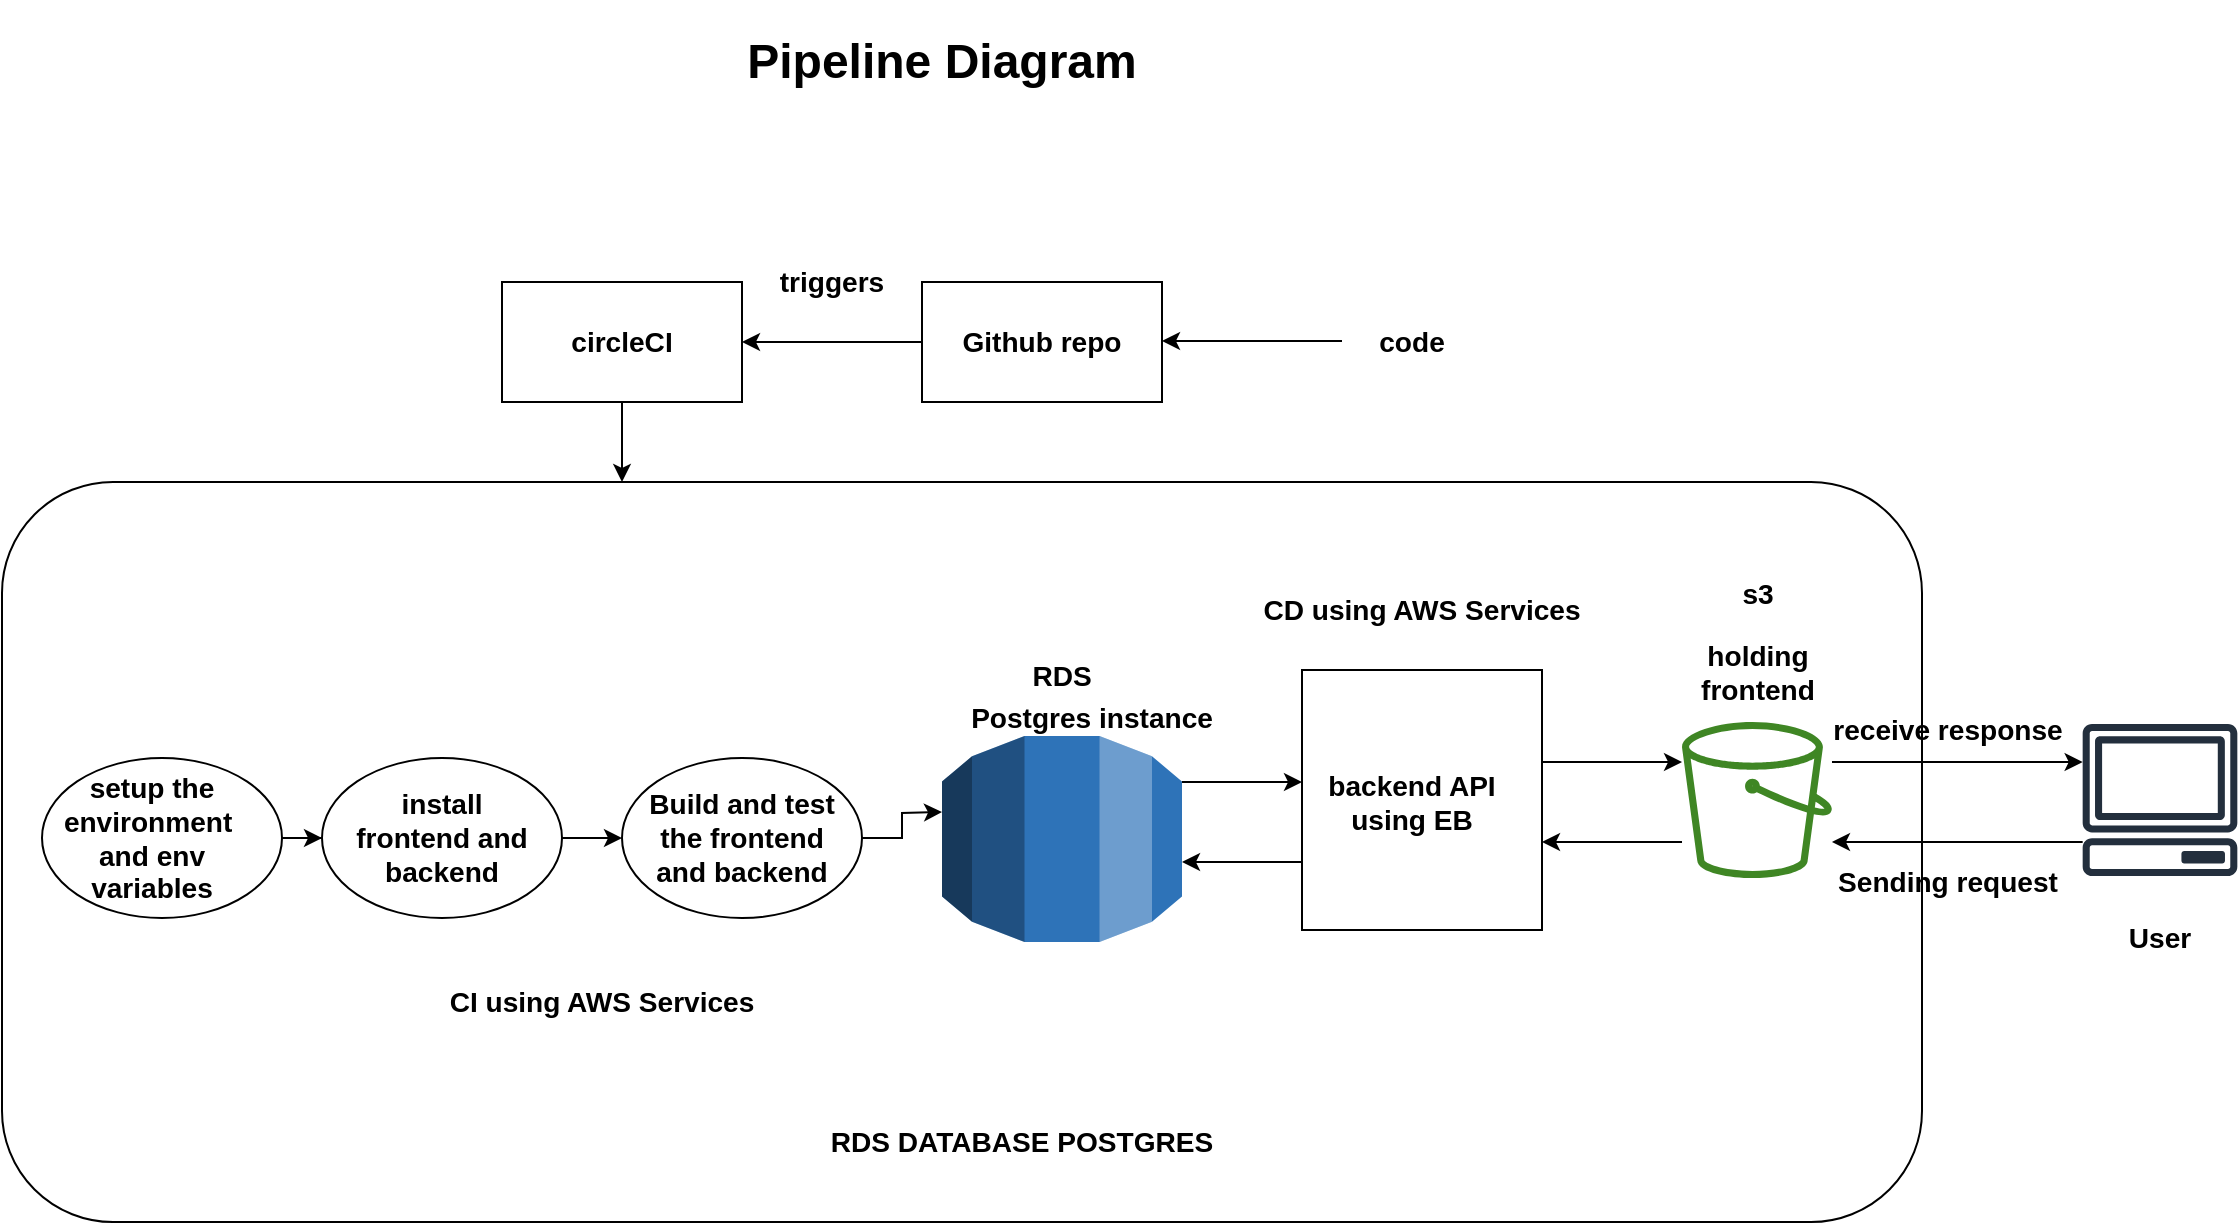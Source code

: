 <mxfile version="20.0.4" type="device"><diagram id="Ht1M8jgEwFfnCIfOTk4-" name="Page-1"><mxGraphModel dx="1422" dy="762" grid="1" gridSize="10" guides="1" tooltips="1" connect="1" arrows="1" fold="1" page="1" pageScale="1" pageWidth="1169" pageHeight="827" math="0" shadow="0"><root><mxCell id="0"/><mxCell id="1" parent="0"/><mxCell id="8sW8e5TQIZ2qpabN2PtX-10" value="" style="rounded=1;whiteSpace=wrap;html=1;fontSize=16;" parent="1" vertex="1"><mxGeometry x="30" y="290" width="960" height="370" as="geometry"/></mxCell><mxCell id="8sW8e5TQIZ2qpabN2PtX-2" value="&lt;h3 style=&quot;line-height: 1.2;&quot;&gt;RDS DATABASE POSTGRES&lt;/h3&gt;" style="text;html=1;strokeColor=none;fillColor=none;align=center;verticalAlign=middle;whiteSpace=wrap;rounded=0;" parent="1" vertex="1"><mxGeometry x="420" y="590" width="240" height="60" as="geometry"/></mxCell><mxCell id="8sW8e5TQIZ2qpabN2PtX-27" value="&lt;h1 style=&quot;line-height: 1.2;&quot;&gt;Pipeline Diagram&lt;/h1&gt;" style="text;html=1;strokeColor=none;fillColor=none;align=center;verticalAlign=middle;whiteSpace=wrap;rounded=0;" parent="1" vertex="1"><mxGeometry x="400" y="50" width="200" height="60" as="geometry"/></mxCell><mxCell id="KIfLOAiy_8LsxTz2Y6lN-1" value="" style="rounded=0;whiteSpace=wrap;html=1;" vertex="1" parent="1"><mxGeometry x="490" y="190" width="120" height="60" as="geometry"/></mxCell><mxCell id="KIfLOAiy_8LsxTz2Y6lN-2" value="" style="rounded=0;whiteSpace=wrap;html=1;" vertex="1" parent="1"><mxGeometry x="280" y="190" width="120" height="60" as="geometry"/></mxCell><mxCell id="KIfLOAiy_8LsxTz2Y6lN-27" value="" style="edgeStyle=orthogonalEdgeStyle;rounded=0;orthogonalLoop=1;jettySize=auto;html=1;" edge="1" parent="1" target="KIfLOAiy_8LsxTz2Y6lN-4"><mxGeometry relative="1" as="geometry"><mxPoint x="620" y="440" as="sourcePoint"/><Array as="points"><mxPoint x="670" y="440"/><mxPoint x="670" y="440"/></Array></mxGeometry></mxCell><mxCell id="KIfLOAiy_8LsxTz2Y6lN-25" value="" style="edgeStyle=orthogonalEdgeStyle;rounded=0;orthogonalLoop=1;jettySize=auto;html=1;" edge="1" parent="1" source="KIfLOAiy_8LsxTz2Y6lN-4" target="KIfLOAiy_8LsxTz2Y6lN-6"><mxGeometry relative="1" as="geometry"><Array as="points"><mxPoint x="840" y="430"/><mxPoint x="840" y="430"/></Array></mxGeometry></mxCell><mxCell id="KIfLOAiy_8LsxTz2Y6lN-28" value="" style="edgeStyle=orthogonalEdgeStyle;rounded=0;orthogonalLoop=1;jettySize=auto;html=1;" edge="1" parent="1" source="KIfLOAiy_8LsxTz2Y6lN-4"><mxGeometry relative="1" as="geometry"><mxPoint x="620" y="480" as="targetPoint"/><Array as="points"><mxPoint x="650" y="480"/><mxPoint x="650" y="480"/></Array></mxGeometry></mxCell><mxCell id="KIfLOAiy_8LsxTz2Y6lN-4" value="" style="rounded=0;whiteSpace=wrap;html=1;" vertex="1" parent="1"><mxGeometry x="680" y="384" width="120" height="130" as="geometry"/></mxCell><mxCell id="KIfLOAiy_8LsxTz2Y6lN-23" value="" style="edgeStyle=orthogonalEdgeStyle;rounded=0;orthogonalLoop=1;jettySize=auto;html=1;" edge="1" parent="1" source="KIfLOAiy_8LsxTz2Y6lN-5" target="KIfLOAiy_8LsxTz2Y6lN-6"><mxGeometry relative="1" as="geometry"><Array as="points"><mxPoint x="1000" y="470"/><mxPoint x="1000" y="470"/></Array></mxGeometry></mxCell><mxCell id="KIfLOAiy_8LsxTz2Y6lN-5" value="" style="sketch=0;outlineConnect=0;fontColor=#232F3E;gradientColor=none;fillColor=#232F3D;strokeColor=none;dashed=0;verticalLabelPosition=bottom;verticalAlign=top;align=center;html=1;fontSize=12;fontStyle=0;aspect=fixed;pointerEvents=1;shape=mxgraph.aws4.client;" vertex="1" parent="1"><mxGeometry x="1070" y="411" width="78" height="76" as="geometry"/></mxCell><mxCell id="KIfLOAiy_8LsxTz2Y6lN-24" value="" style="edgeStyle=orthogonalEdgeStyle;rounded=0;orthogonalLoop=1;jettySize=auto;html=1;" edge="1" parent="1" source="KIfLOAiy_8LsxTz2Y6lN-6" target="KIfLOAiy_8LsxTz2Y6lN-5"><mxGeometry relative="1" as="geometry"><Array as="points"><mxPoint x="1000" y="430"/><mxPoint x="1000" y="430"/></Array></mxGeometry></mxCell><mxCell id="KIfLOAiy_8LsxTz2Y6lN-26" value="" style="edgeStyle=orthogonalEdgeStyle;rounded=0;orthogonalLoop=1;jettySize=auto;html=1;" edge="1" parent="1" source="KIfLOAiy_8LsxTz2Y6lN-6" target="KIfLOAiy_8LsxTz2Y6lN-4"><mxGeometry relative="1" as="geometry"><Array as="points"><mxPoint x="830" y="470"/><mxPoint x="830" y="470"/></Array></mxGeometry></mxCell><mxCell id="KIfLOAiy_8LsxTz2Y6lN-6" value="" style="sketch=0;outlineConnect=0;fontColor=#232F3E;gradientColor=none;fillColor=#3F8624;strokeColor=none;dashed=0;verticalLabelPosition=bottom;verticalAlign=top;align=center;html=1;fontSize=12;fontStyle=0;aspect=fixed;pointerEvents=1;shape=mxgraph.aws4.bucket;" vertex="1" parent="1"><mxGeometry x="870" y="410" width="75" height="78" as="geometry"/></mxCell><mxCell id="KIfLOAiy_8LsxTz2Y6lN-29" value="" style="edgeStyle=orthogonalEdgeStyle;rounded=0;orthogonalLoop=1;jettySize=auto;html=1;" edge="1" parent="1" source="KIfLOAiy_8LsxTz2Y6lN-7"><mxGeometry relative="1" as="geometry"><mxPoint x="500" y="455" as="targetPoint"/></mxGeometry></mxCell><mxCell id="KIfLOAiy_8LsxTz2Y6lN-7" value="" style="ellipse;whiteSpace=wrap;html=1;" vertex="1" parent="1"><mxGeometry x="340" y="428" width="120" height="80" as="geometry"/></mxCell><mxCell id="KIfLOAiy_8LsxTz2Y6lN-31" value="" style="edgeStyle=orthogonalEdgeStyle;rounded=0;orthogonalLoop=1;jettySize=auto;html=1;" edge="1" parent="1" source="KIfLOAiy_8LsxTz2Y6lN-8" target="KIfLOAiy_8LsxTz2Y6lN-9"><mxGeometry relative="1" as="geometry"/></mxCell><mxCell id="KIfLOAiy_8LsxTz2Y6lN-8" value="" style="ellipse;whiteSpace=wrap;html=1;" vertex="1" parent="1"><mxGeometry x="50" y="428" width="120" height="80" as="geometry"/></mxCell><mxCell id="KIfLOAiy_8LsxTz2Y6lN-30" value="" style="edgeStyle=orthogonalEdgeStyle;rounded=0;orthogonalLoop=1;jettySize=auto;html=1;" edge="1" parent="1" source="KIfLOAiy_8LsxTz2Y6lN-9" target="KIfLOAiy_8LsxTz2Y6lN-7"><mxGeometry relative="1" as="geometry"/></mxCell><mxCell id="KIfLOAiy_8LsxTz2Y6lN-9" value="" style="ellipse;whiteSpace=wrap;html=1;" vertex="1" parent="1"><mxGeometry x="190" y="428" width="120" height="80" as="geometry"/></mxCell><mxCell id="KIfLOAiy_8LsxTz2Y6lN-11" value="" style="endArrow=classic;html=1;rounded=0;" edge="1" parent="1"><mxGeometry width="50" height="50" relative="1" as="geometry"><mxPoint x="700" y="219.5" as="sourcePoint"/><mxPoint x="610" y="219.5" as="targetPoint"/><Array as="points"><mxPoint x="610" y="219.5"/></Array></mxGeometry></mxCell><mxCell id="KIfLOAiy_8LsxTz2Y6lN-12" value="&lt;h3 style=&quot;line-height: 1.2;&quot;&gt;install frontend and backend&lt;/h3&gt;" style="text;html=1;strokeColor=none;fillColor=none;align=center;verticalAlign=middle;whiteSpace=wrap;rounded=0;" vertex="1" parent="1"><mxGeometry x="205" y="438" width="90" height="60" as="geometry"/></mxCell><mxCell id="KIfLOAiy_8LsxTz2Y6lN-13" value="&lt;h3 style=&quot;line-height: 1.2;&quot;&gt;Github repo&lt;/h3&gt;" style="text;html=1;strokeColor=none;fillColor=none;align=center;verticalAlign=middle;whiteSpace=wrap;rounded=0;" vertex="1" parent="1"><mxGeometry x="430" y="190" width="240" height="60" as="geometry"/></mxCell><mxCell id="KIfLOAiy_8LsxTz2Y6lN-14" value="&lt;h3 style=&quot;line-height: 1.2;&quot;&gt;Build and test the frontend and backend&lt;/h3&gt;" style="text;html=1;strokeColor=none;fillColor=none;align=center;verticalAlign=middle;whiteSpace=wrap;rounded=0;" vertex="1" parent="1"><mxGeometry x="345" y="438" width="110" height="60" as="geometry"/></mxCell><mxCell id="KIfLOAiy_8LsxTz2Y6lN-15" value="&lt;h3 style=&quot;line-height: 1.2;&quot;&gt;setup the environment&amp;nbsp; and env variables&lt;/h3&gt;" style="text;html=1;strokeColor=none;fillColor=none;align=center;verticalAlign=middle;whiteSpace=wrap;rounded=0;" vertex="1" parent="1"><mxGeometry x="50" y="438" width="110" height="60" as="geometry"/></mxCell><mxCell id="KIfLOAiy_8LsxTz2Y6lN-22" value="" style="edgeStyle=orthogonalEdgeStyle;rounded=0;orthogonalLoop=1;jettySize=auto;html=1;" edge="1" parent="1" source="KIfLOAiy_8LsxTz2Y6lN-16" target="8sW8e5TQIZ2qpabN2PtX-10"><mxGeometry relative="1" as="geometry"><Array as="points"><mxPoint x="340" y="280"/><mxPoint x="340" y="280"/></Array></mxGeometry></mxCell><mxCell id="KIfLOAiy_8LsxTz2Y6lN-16" value="&lt;h3 style=&quot;line-height: 1.2;&quot;&gt;circleCI&lt;/h3&gt;" style="text;html=1;strokeColor=none;fillColor=none;align=center;verticalAlign=middle;whiteSpace=wrap;rounded=0;" vertex="1" parent="1"><mxGeometry x="220" y="190" width="240" height="60" as="geometry"/></mxCell><mxCell id="KIfLOAiy_8LsxTz2Y6lN-17" value="&lt;h3 style=&quot;line-height: 1.2;&quot;&gt;code&lt;/h3&gt;" style="text;html=1;strokeColor=none;fillColor=none;align=center;verticalAlign=middle;whiteSpace=wrap;rounded=0;" vertex="1" parent="1"><mxGeometry x="710" y="190" width="50" height="60" as="geometry"/></mxCell><mxCell id="KIfLOAiy_8LsxTz2Y6lN-18" value="" style="endArrow=classic;html=1;rounded=0;" edge="1" parent="1"><mxGeometry width="50" height="50" relative="1" as="geometry"><mxPoint x="490" y="220" as="sourcePoint"/><mxPoint x="400" y="220" as="targetPoint"/><Array as="points"><mxPoint x="400" y="220"/></Array></mxGeometry></mxCell><mxCell id="KIfLOAiy_8LsxTz2Y6lN-19" value="&lt;h3 style=&quot;line-height: 1.2;&quot;&gt;s3&lt;/h3&gt;&lt;h3&gt;holding frontend&lt;/h3&gt;" style="text;html=1;strokeColor=none;fillColor=none;align=center;verticalAlign=middle;whiteSpace=wrap;rounded=0;" vertex="1" parent="1"><mxGeometry x="882.5" y="340" width="50" height="60" as="geometry"/></mxCell><mxCell id="KIfLOAiy_8LsxTz2Y6lN-20" value="&lt;h3 style=&quot;line-height: 1.2;&quot;&gt;RDS&lt;/h3&gt;" style="text;html=1;strokeColor=none;fillColor=none;align=center;verticalAlign=middle;whiteSpace=wrap;rounded=0;" vertex="1" parent="1"><mxGeometry x="535" y="357" width="50" height="60" as="geometry"/></mxCell><mxCell id="KIfLOAiy_8LsxTz2Y6lN-21" value="&lt;h3 style=&quot;line-height: 1.2;&quot;&gt;triggers&lt;/h3&gt;" style="text;html=1;strokeColor=none;fillColor=none;align=center;verticalAlign=middle;whiteSpace=wrap;rounded=0;" vertex="1" parent="1"><mxGeometry x="420" y="160" width="50" height="60" as="geometry"/></mxCell><mxCell id="KIfLOAiy_8LsxTz2Y6lN-32" value="" style="outlineConnect=0;dashed=0;verticalLabelPosition=bottom;verticalAlign=top;align=center;html=1;shape=mxgraph.aws3.rds;fillColor=#2E73B8;gradientColor=none;" vertex="1" parent="1"><mxGeometry x="500" y="417" width="120" height="103" as="geometry"/></mxCell><mxCell id="KIfLOAiy_8LsxTz2Y6lN-33" value="&lt;h3 style=&quot;line-height: 1.2;&quot;&gt;Postgres instance&lt;/h3&gt;" style="text;html=1;strokeColor=none;fillColor=none;align=center;verticalAlign=middle;whiteSpace=wrap;rounded=0;" vertex="1" parent="1"><mxGeometry x="455" y="378" width="240" height="60" as="geometry"/></mxCell><mxCell id="KIfLOAiy_8LsxTz2Y6lN-34" value="&lt;h3 style=&quot;line-height: 1.2;&quot;&gt;CI using AWS Services&lt;/h3&gt;" style="text;html=1;strokeColor=none;fillColor=none;align=center;verticalAlign=middle;whiteSpace=wrap;rounded=0;" vertex="1" parent="1"><mxGeometry x="210" y="520" width="240" height="60" as="geometry"/></mxCell><mxCell id="KIfLOAiy_8LsxTz2Y6lN-35" value="&lt;h3 style=&quot;line-height: 1.2;&quot;&gt;Sending request&lt;/h3&gt;" style="text;html=1;strokeColor=none;fillColor=none;align=center;verticalAlign=middle;whiteSpace=wrap;rounded=0;" vertex="1" parent="1"><mxGeometry x="882.5" y="460" width="240" height="60" as="geometry"/></mxCell><mxCell id="KIfLOAiy_8LsxTz2Y6lN-36" value="&lt;h3 style=&quot;line-height: 1.2;&quot;&gt;receive response&lt;/h3&gt;" style="text;html=1;strokeColor=none;fillColor=none;align=center;verticalAlign=middle;whiteSpace=wrap;rounded=0;" vertex="1" parent="1"><mxGeometry x="882.5" y="384" width="240" height="60" as="geometry"/></mxCell><mxCell id="KIfLOAiy_8LsxTz2Y6lN-37" value="&lt;h3 style=&quot;line-height: 1.2;&quot;&gt;backend API using EB&lt;/h3&gt;" style="text;html=1;strokeColor=none;fillColor=none;align=center;verticalAlign=middle;whiteSpace=wrap;rounded=0;" vertex="1" parent="1"><mxGeometry x="680" y="420" width="110" height="60" as="geometry"/></mxCell><mxCell id="KIfLOAiy_8LsxTz2Y6lN-38" value="&lt;h3 style=&quot;line-height: 1.2;&quot;&gt;User&lt;/h3&gt;" style="text;html=1;strokeColor=none;fillColor=none;align=center;verticalAlign=middle;whiteSpace=wrap;rounded=0;" vertex="1" parent="1"><mxGeometry x="1084" y="488" width="50" height="60" as="geometry"/></mxCell><mxCell id="KIfLOAiy_8LsxTz2Y6lN-40" value="&lt;h3 style=&quot;line-height: 1.2;&quot;&gt;CD using AWS Services&lt;/h3&gt;" style="text;html=1;strokeColor=none;fillColor=none;align=center;verticalAlign=middle;whiteSpace=wrap;rounded=0;" vertex="1" parent="1"><mxGeometry x="620" y="324" width="240" height="60" as="geometry"/></mxCell></root></mxGraphModel></diagram></mxfile>